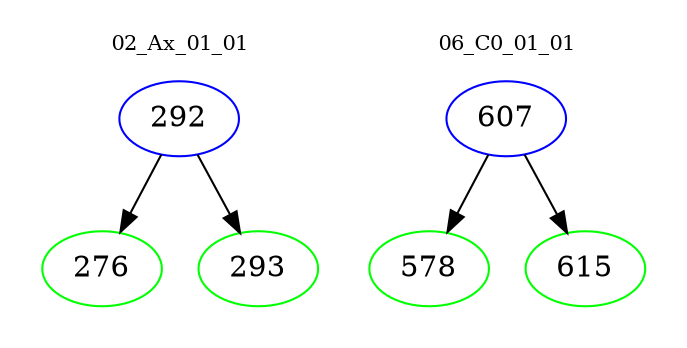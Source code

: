 digraph{
subgraph cluster_0 {
color = white
label = "02_Ax_01_01";
fontsize=10;
T0_292 [label="292", color="blue"]
T0_292 -> T0_276 [color="black"]
T0_276 [label="276", color="green"]
T0_292 -> T0_293 [color="black"]
T0_293 [label="293", color="green"]
}
subgraph cluster_1 {
color = white
label = "06_C0_01_01";
fontsize=10;
T1_607 [label="607", color="blue"]
T1_607 -> T1_578 [color="black"]
T1_578 [label="578", color="green"]
T1_607 -> T1_615 [color="black"]
T1_615 [label="615", color="green"]
}
}
